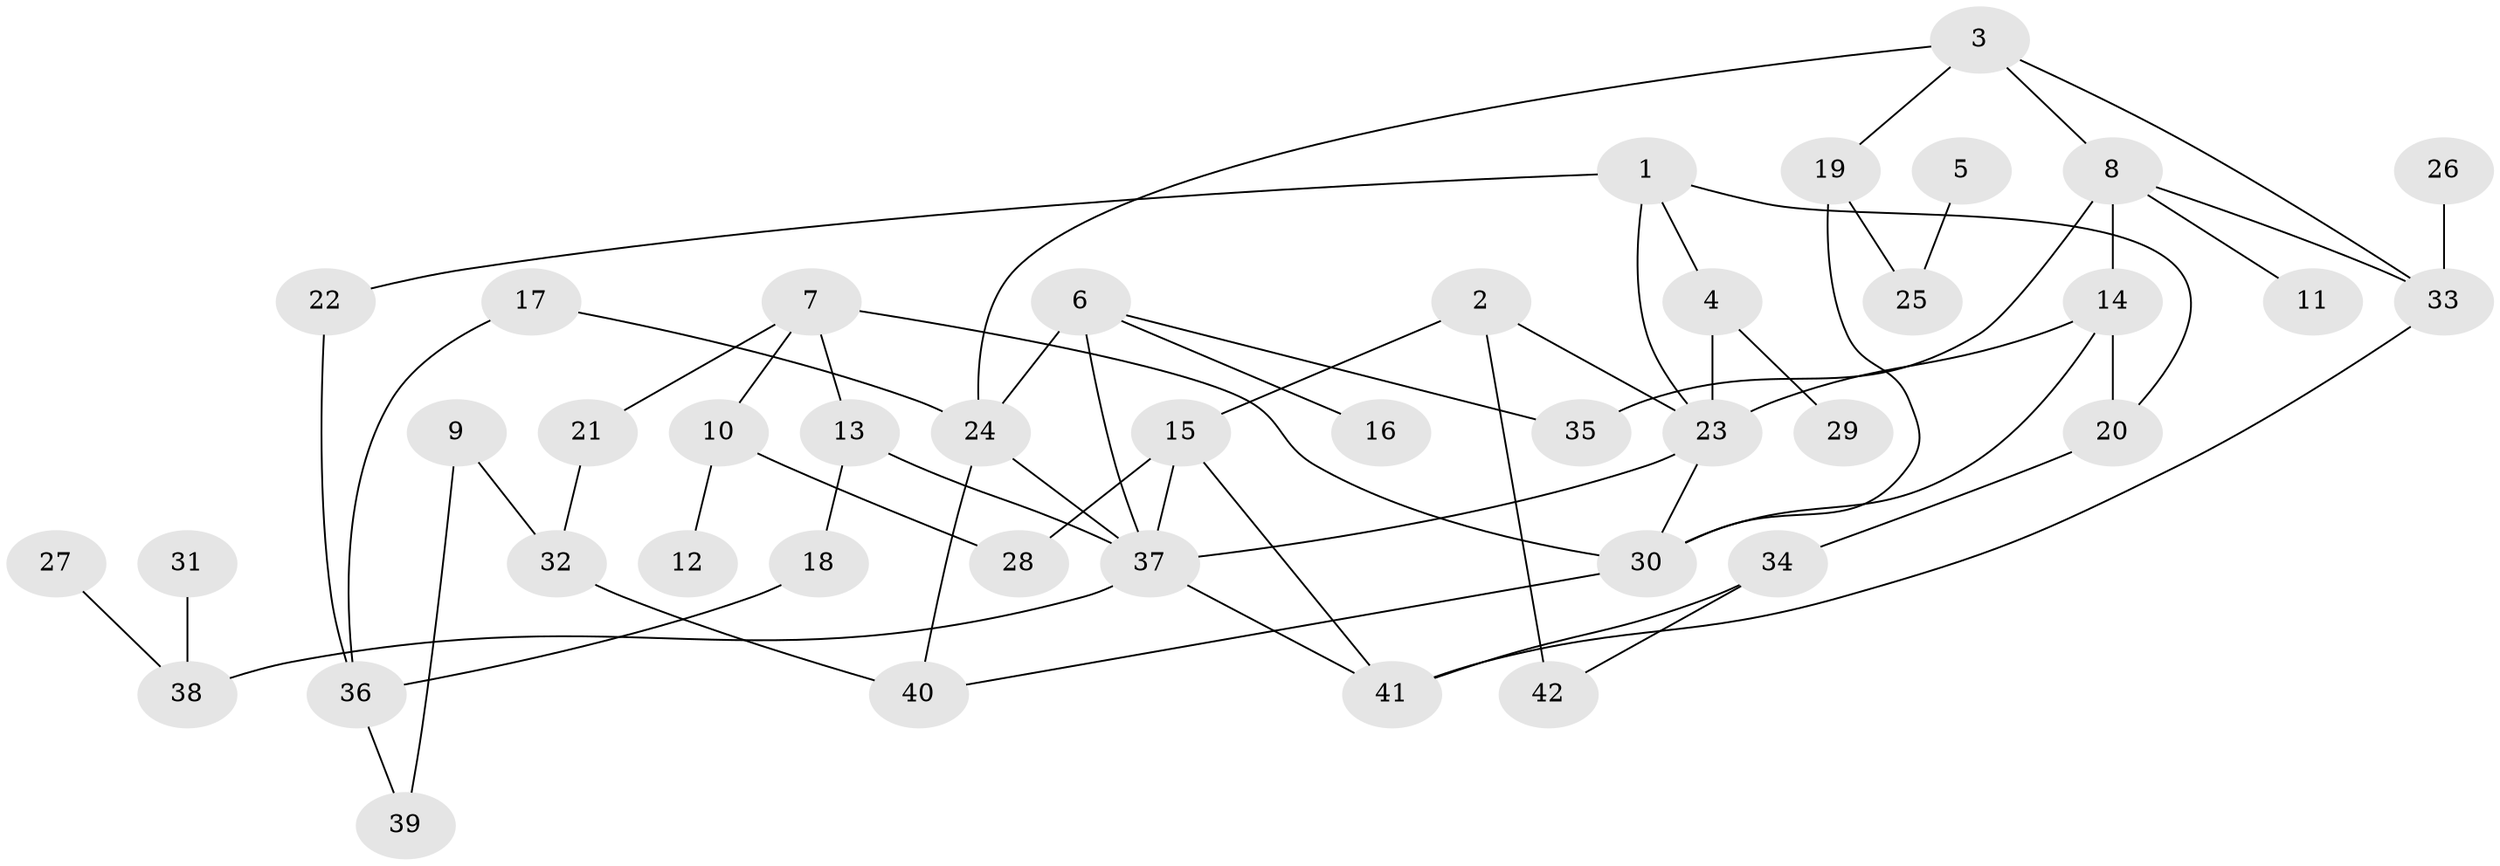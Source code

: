// original degree distribution, {6: 0.023809523809523808, 7: 0.023809523809523808, 3: 0.15476190476190477, 1: 0.2976190476190476, 5: 0.047619047619047616, 8: 0.011904761904761904, 4: 0.13095238095238096, 2: 0.30952380952380953}
// Generated by graph-tools (version 1.1) at 2025/01/03/09/25 03:01:11]
// undirected, 42 vertices, 61 edges
graph export_dot {
graph [start="1"]
  node [color=gray90,style=filled];
  1;
  2;
  3;
  4;
  5;
  6;
  7;
  8;
  9;
  10;
  11;
  12;
  13;
  14;
  15;
  16;
  17;
  18;
  19;
  20;
  21;
  22;
  23;
  24;
  25;
  26;
  27;
  28;
  29;
  30;
  31;
  32;
  33;
  34;
  35;
  36;
  37;
  38;
  39;
  40;
  41;
  42;
  1 -- 4 [weight=1.0];
  1 -- 20 [weight=1.0];
  1 -- 22 [weight=1.0];
  1 -- 23 [weight=1.0];
  2 -- 15 [weight=1.0];
  2 -- 23 [weight=1.0];
  2 -- 42 [weight=1.0];
  3 -- 8 [weight=1.0];
  3 -- 19 [weight=1.0];
  3 -- 24 [weight=1.0];
  3 -- 33 [weight=1.0];
  4 -- 23 [weight=1.0];
  4 -- 29 [weight=1.0];
  5 -- 25 [weight=1.0];
  6 -- 16 [weight=1.0];
  6 -- 24 [weight=1.0];
  6 -- 35 [weight=1.0];
  6 -- 37 [weight=2.0];
  7 -- 10 [weight=1.0];
  7 -- 13 [weight=1.0];
  7 -- 21 [weight=1.0];
  7 -- 30 [weight=1.0];
  8 -- 11 [weight=1.0];
  8 -- 14 [weight=2.0];
  8 -- 33 [weight=1.0];
  8 -- 35 [weight=1.0];
  9 -- 32 [weight=1.0];
  9 -- 39 [weight=1.0];
  10 -- 12 [weight=1.0];
  10 -- 28 [weight=1.0];
  13 -- 18 [weight=1.0];
  13 -- 37 [weight=2.0];
  14 -- 20 [weight=1.0];
  14 -- 23 [weight=1.0];
  14 -- 30 [weight=1.0];
  15 -- 28 [weight=1.0];
  15 -- 37 [weight=1.0];
  15 -- 41 [weight=1.0];
  17 -- 24 [weight=1.0];
  17 -- 36 [weight=1.0];
  18 -- 36 [weight=1.0];
  19 -- 25 [weight=1.0];
  19 -- 30 [weight=1.0];
  20 -- 34 [weight=1.0];
  21 -- 32 [weight=1.0];
  22 -- 36 [weight=1.0];
  23 -- 30 [weight=1.0];
  23 -- 37 [weight=1.0];
  24 -- 37 [weight=2.0];
  24 -- 40 [weight=1.0];
  26 -- 33 [weight=1.0];
  27 -- 38 [weight=1.0];
  30 -- 40 [weight=1.0];
  31 -- 38 [weight=1.0];
  32 -- 40 [weight=1.0];
  33 -- 41 [weight=1.0];
  34 -- 41 [weight=1.0];
  34 -- 42 [weight=1.0];
  36 -- 39 [weight=1.0];
  37 -- 38 [weight=1.0];
  37 -- 41 [weight=1.0];
}
